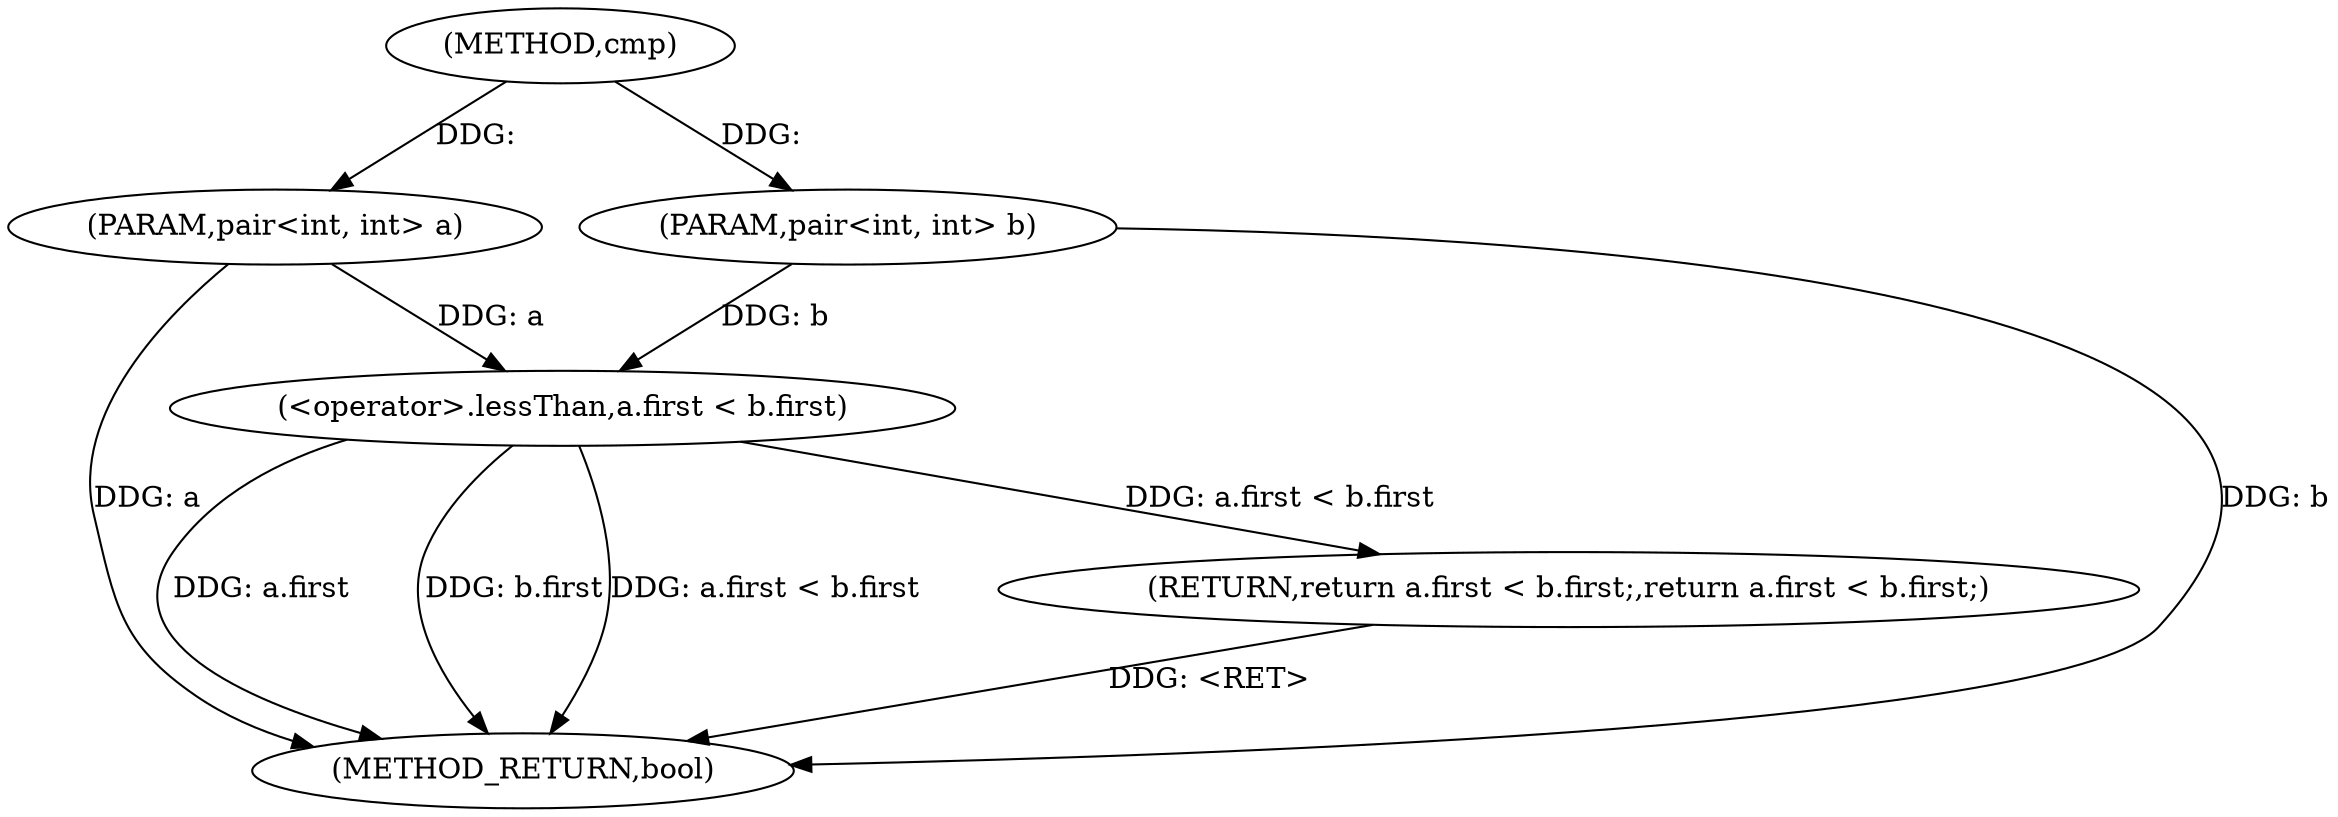 digraph "cmp" {  
"1000156" [label = "(METHOD,cmp)" ]
"1000168" [label = "(METHOD_RETURN,bool)" ]
"1000157" [label = "(PARAM,pair<int, int> a)" ]
"1000158" [label = "(PARAM,pair<int, int> b)" ]
"1000160" [label = "(RETURN,return a.first < b.first;,return a.first < b.first;)" ]
"1000161" [label = "(<operator>.lessThan,a.first < b.first)" ]
  "1000157" -> "1000168"  [ label = "DDG: a"] 
  "1000158" -> "1000168"  [ label = "DDG: b"] 
  "1000161" -> "1000168"  [ label = "DDG: a.first"] 
  "1000161" -> "1000168"  [ label = "DDG: b.first"] 
  "1000161" -> "1000168"  [ label = "DDG: a.first < b.first"] 
  "1000160" -> "1000168"  [ label = "DDG: <RET>"] 
  "1000156" -> "1000157"  [ label = "DDG: "] 
  "1000156" -> "1000158"  [ label = "DDG: "] 
  "1000161" -> "1000160"  [ label = "DDG: a.first < b.first"] 
  "1000157" -> "1000161"  [ label = "DDG: a"] 
  "1000158" -> "1000161"  [ label = "DDG: b"] 
}

